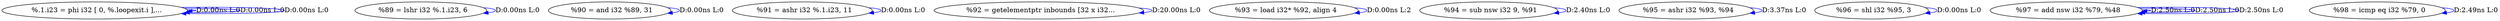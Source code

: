 digraph {
Node0x3159040[label="  %.1.i23 = phi i32 [ 0, %.loopexit.i ],..."];
Node0x3159040 -> Node0x3159040[label="D:0.00ns L:0",color=blue];
Node0x3159040 -> Node0x3159040[label="D:0.00ns L:0",color=blue];
Node0x3159040 -> Node0x3159040[label="D:0.00ns L:0",color=blue];
Node0x3159200[label="  %89 = lshr i32 %.1.i23, 6"];
Node0x3159200 -> Node0x3159200[label="D:0.00ns L:0",color=blue];
Node0x31592e0[label="  %90 = and i32 %89, 31"];
Node0x31592e0 -> Node0x31592e0[label="D:0.00ns L:0",color=blue];
Node0x31593c0[label="  %91 = ashr i32 %.1.i23, 11"];
Node0x31593c0 -> Node0x31593c0[label="D:0.00ns L:0",color=blue];
Node0x31594a0[label="  %92 = getelementptr inbounds [32 x i32..."];
Node0x31594a0 -> Node0x31594a0[label="D:20.00ns L:0",color=blue];
Node0x31595c0[label="  %93 = load i32* %92, align 4"];
Node0x31595c0 -> Node0x31595c0[label="D:0.00ns L:2",color=blue];
Node0x31596a0[label="  %94 = sub nsw i32 9, %91"];
Node0x31596a0 -> Node0x31596a0[label="D:2.40ns L:0",color=blue];
Node0x3159780[label="  %95 = ashr i32 %93, %94"];
Node0x3159780 -> Node0x3159780[label="D:3.37ns L:0",color=blue];
Node0x3159860[label="  %96 = shl i32 %95, 3"];
Node0x3159860 -> Node0x3159860[label="D:0.00ns L:0",color=blue];
Node0x3159a20[label="  %97 = add nsw i32 %79, %48"];
Node0x3159a20 -> Node0x3159a20[label="D:2.50ns L:0",color=blue];
Node0x3159a20 -> Node0x3159a20[label="D:2.50ns L:0",color=blue];
Node0x3159a20 -> Node0x3159a20[label="D:2.50ns L:0",color=blue];
Node0x3159b00[label="  %98 = icmp eq i32 %79, 0"];
Node0x3159b00 -> Node0x3159b00[label="D:2.49ns L:0",color=blue];
}

